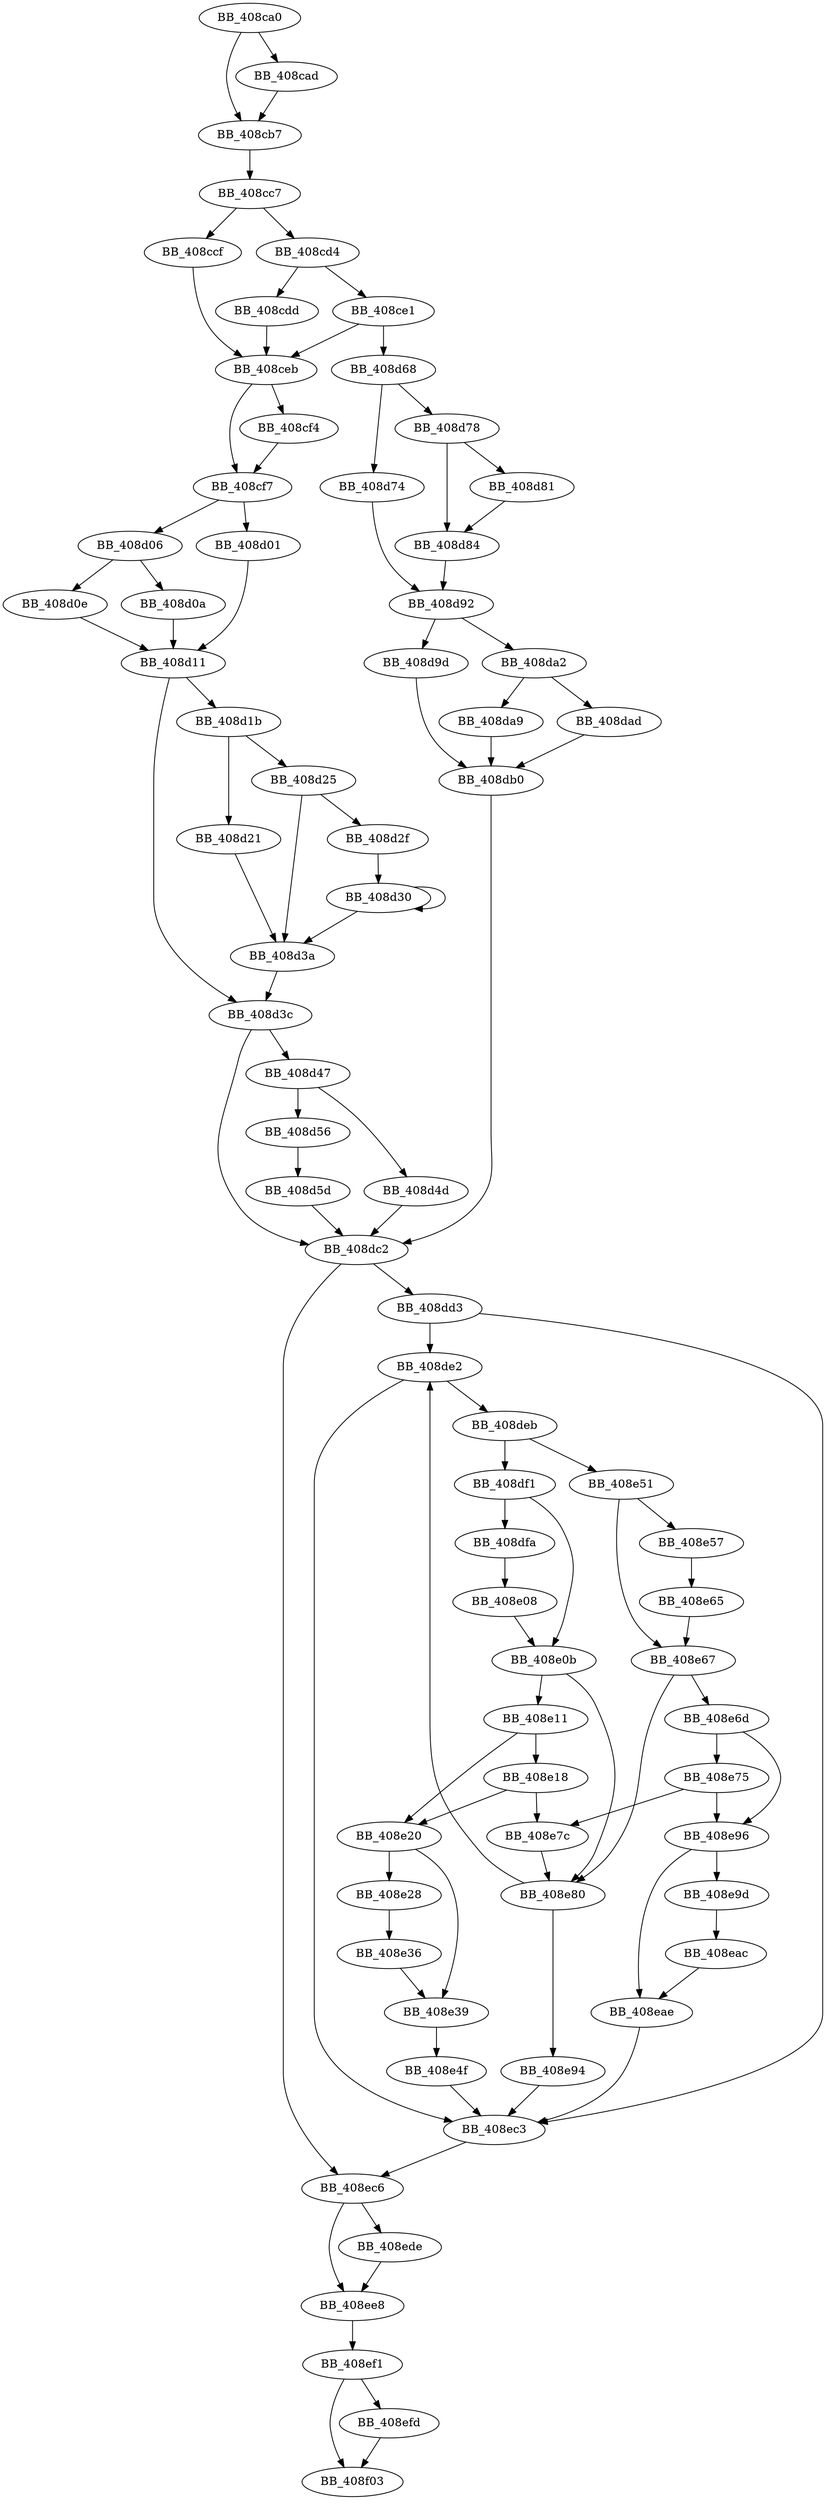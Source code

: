 DiGraph sub_408CA0{
BB_408ca0->BB_408cad
BB_408ca0->BB_408cb7
BB_408cad->BB_408cb7
BB_408cb7->BB_408cc7
BB_408cc7->BB_408ccf
BB_408cc7->BB_408cd4
BB_408ccf->BB_408ceb
BB_408cd4->BB_408cdd
BB_408cd4->BB_408ce1
BB_408cdd->BB_408ceb
BB_408ce1->BB_408ceb
BB_408ce1->BB_408d68
BB_408ceb->BB_408cf4
BB_408ceb->BB_408cf7
BB_408cf4->BB_408cf7
BB_408cf7->BB_408d01
BB_408cf7->BB_408d06
BB_408d01->BB_408d11
BB_408d06->BB_408d0a
BB_408d06->BB_408d0e
BB_408d0a->BB_408d11
BB_408d0e->BB_408d11
BB_408d11->BB_408d1b
BB_408d11->BB_408d3c
BB_408d1b->BB_408d21
BB_408d1b->BB_408d25
BB_408d21->BB_408d3a
BB_408d25->BB_408d2f
BB_408d25->BB_408d3a
BB_408d2f->BB_408d30
BB_408d30->BB_408d30
BB_408d30->BB_408d3a
BB_408d3a->BB_408d3c
BB_408d3c->BB_408d47
BB_408d3c->BB_408dc2
BB_408d47->BB_408d4d
BB_408d47->BB_408d56
BB_408d4d->BB_408dc2
BB_408d56->BB_408d5d
BB_408d5d->BB_408dc2
BB_408d68->BB_408d74
BB_408d68->BB_408d78
BB_408d74->BB_408d92
BB_408d78->BB_408d81
BB_408d78->BB_408d84
BB_408d81->BB_408d84
BB_408d84->BB_408d92
BB_408d92->BB_408d9d
BB_408d92->BB_408da2
BB_408d9d->BB_408db0
BB_408da2->BB_408da9
BB_408da2->BB_408dad
BB_408da9->BB_408db0
BB_408dad->BB_408db0
BB_408db0->BB_408dc2
BB_408dc2->BB_408dd3
BB_408dc2->BB_408ec6
BB_408dd3->BB_408de2
BB_408dd3->BB_408ec3
BB_408de2->BB_408deb
BB_408de2->BB_408ec3
BB_408deb->BB_408df1
BB_408deb->BB_408e51
BB_408df1->BB_408dfa
BB_408df1->BB_408e0b
BB_408dfa->BB_408e08
BB_408e08->BB_408e0b
BB_408e0b->BB_408e11
BB_408e0b->BB_408e80
BB_408e11->BB_408e18
BB_408e11->BB_408e20
BB_408e18->BB_408e20
BB_408e18->BB_408e7c
BB_408e20->BB_408e28
BB_408e20->BB_408e39
BB_408e28->BB_408e36
BB_408e36->BB_408e39
BB_408e39->BB_408e4f
BB_408e4f->BB_408ec3
BB_408e51->BB_408e57
BB_408e51->BB_408e67
BB_408e57->BB_408e65
BB_408e65->BB_408e67
BB_408e67->BB_408e6d
BB_408e67->BB_408e80
BB_408e6d->BB_408e75
BB_408e6d->BB_408e96
BB_408e75->BB_408e7c
BB_408e75->BB_408e96
BB_408e7c->BB_408e80
BB_408e80->BB_408de2
BB_408e80->BB_408e94
BB_408e94->BB_408ec3
BB_408e96->BB_408e9d
BB_408e96->BB_408eae
BB_408e9d->BB_408eac
BB_408eac->BB_408eae
BB_408eae->BB_408ec3
BB_408ec3->BB_408ec6
BB_408ec6->BB_408ede
BB_408ec6->BB_408ee8
BB_408ede->BB_408ee8
BB_408ee8->BB_408ef1
BB_408ef1->BB_408efd
BB_408ef1->BB_408f03
BB_408efd->BB_408f03
}
